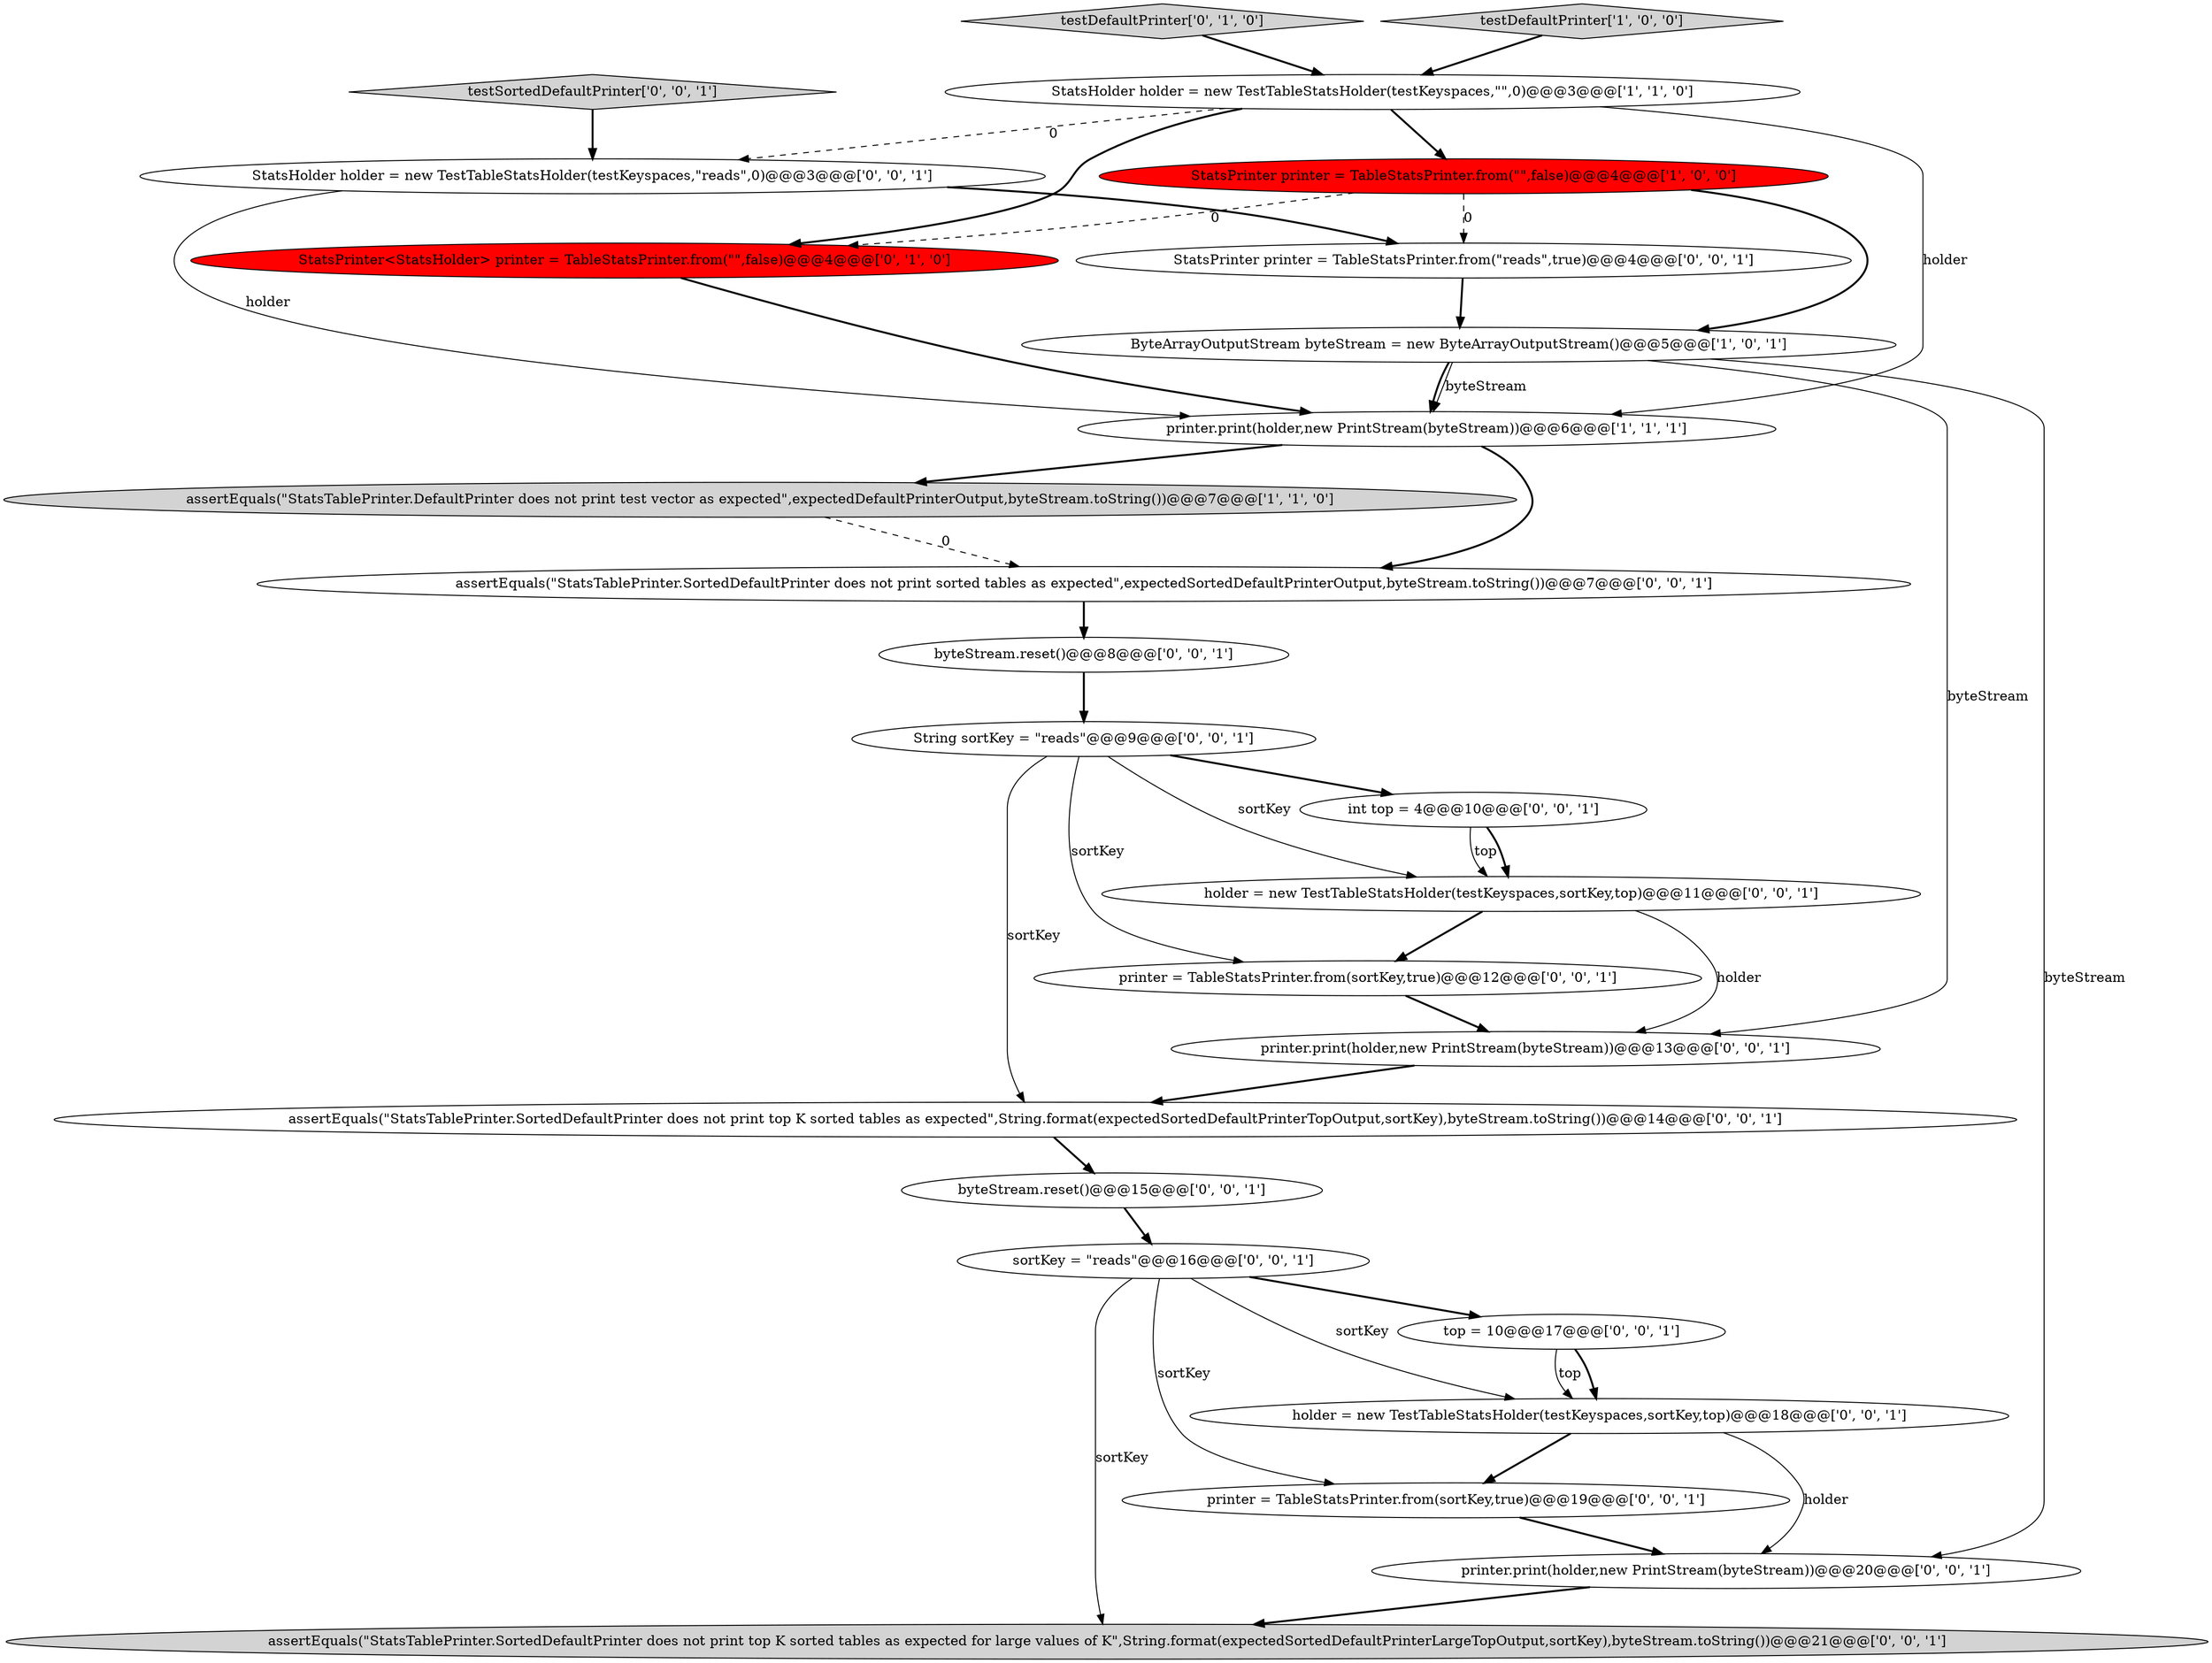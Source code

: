 digraph {
11 [style = filled, label = "byteStream.reset()@@@15@@@['0', '0', '1']", fillcolor = white, shape = ellipse image = "AAA0AAABBB3BBB"];
8 [style = filled, label = "String sortKey = \"reads\"@@@9@@@['0', '0', '1']", fillcolor = white, shape = ellipse image = "AAA0AAABBB3BBB"];
16 [style = filled, label = "holder = new TestTableStatsHolder(testKeyspaces,sortKey,top)@@@18@@@['0', '0', '1']", fillcolor = white, shape = ellipse image = "AAA0AAABBB3BBB"];
21 [style = filled, label = "assertEquals(\"StatsTablePrinter.SortedDefaultPrinter does not print top K sorted tables as expected\",String.format(expectedSortedDefaultPrinterTopOutput,sortKey),byteStream.toString())@@@14@@@['0', '0', '1']", fillcolor = white, shape = ellipse image = "AAA0AAABBB3BBB"];
14 [style = filled, label = "printer = TableStatsPrinter.from(sortKey,true)@@@19@@@['0', '0', '1']", fillcolor = white, shape = ellipse image = "AAA0AAABBB3BBB"];
4 [style = filled, label = "StatsPrinter printer = TableStatsPrinter.from(\"\",false)@@@4@@@['1', '0', '0']", fillcolor = red, shape = ellipse image = "AAA1AAABBB1BBB"];
5 [style = filled, label = "assertEquals(\"StatsTablePrinter.DefaultPrinter does not print test vector as expected\",expectedDefaultPrinterOutput,byteStream.toString())@@@7@@@['1', '1', '0']", fillcolor = lightgray, shape = ellipse image = "AAA0AAABBB1BBB"];
6 [style = filled, label = "StatsPrinter<StatsHolder> printer = TableStatsPrinter.from(\"\",false)@@@4@@@['0', '1', '0']", fillcolor = red, shape = ellipse image = "AAA1AAABBB2BBB"];
12 [style = filled, label = "assertEquals(\"StatsTablePrinter.SortedDefaultPrinter does not print sorted tables as expected\",expectedSortedDefaultPrinterOutput,byteStream.toString())@@@7@@@['0', '0', '1']", fillcolor = white, shape = ellipse image = "AAA0AAABBB3BBB"];
10 [style = filled, label = "StatsPrinter printer = TableStatsPrinter.from(\"reads\",true)@@@4@@@['0', '0', '1']", fillcolor = white, shape = ellipse image = "AAA0AAABBB3BBB"];
7 [style = filled, label = "testDefaultPrinter['0', '1', '0']", fillcolor = lightgray, shape = diamond image = "AAA0AAABBB2BBB"];
25 [style = filled, label = "printer.print(holder,new PrintStream(byteStream))@@@20@@@['0', '0', '1']", fillcolor = white, shape = ellipse image = "AAA0AAABBB3BBB"];
0 [style = filled, label = "testDefaultPrinter['1', '0', '0']", fillcolor = lightgray, shape = diamond image = "AAA0AAABBB1BBB"];
13 [style = filled, label = "int top = 4@@@10@@@['0', '0', '1']", fillcolor = white, shape = ellipse image = "AAA0AAABBB3BBB"];
19 [style = filled, label = "sortKey = \"reads\"@@@16@@@['0', '0', '1']", fillcolor = white, shape = ellipse image = "AAA0AAABBB3BBB"];
15 [style = filled, label = "assertEquals(\"StatsTablePrinter.SortedDefaultPrinter does not print top K sorted tables as expected for large values of K\",String.format(expectedSortedDefaultPrinterLargeTopOutput,sortKey),byteStream.toString())@@@21@@@['0', '0', '1']", fillcolor = lightgray, shape = ellipse image = "AAA0AAABBB3BBB"];
17 [style = filled, label = "printer.print(holder,new PrintStream(byteStream))@@@13@@@['0', '0', '1']", fillcolor = white, shape = ellipse image = "AAA0AAABBB3BBB"];
22 [style = filled, label = "top = 10@@@17@@@['0', '0', '1']", fillcolor = white, shape = ellipse image = "AAA0AAABBB3BBB"];
9 [style = filled, label = "printer = TableStatsPrinter.from(sortKey,true)@@@12@@@['0', '0', '1']", fillcolor = white, shape = ellipse image = "AAA0AAABBB3BBB"];
18 [style = filled, label = "StatsHolder holder = new TestTableStatsHolder(testKeyspaces,\"reads\",0)@@@3@@@['0', '0', '1']", fillcolor = white, shape = ellipse image = "AAA0AAABBB3BBB"];
24 [style = filled, label = "testSortedDefaultPrinter['0', '0', '1']", fillcolor = lightgray, shape = diamond image = "AAA0AAABBB3BBB"];
20 [style = filled, label = "byteStream.reset()@@@8@@@['0', '0', '1']", fillcolor = white, shape = ellipse image = "AAA0AAABBB3BBB"];
23 [style = filled, label = "holder = new TestTableStatsHolder(testKeyspaces,sortKey,top)@@@11@@@['0', '0', '1']", fillcolor = white, shape = ellipse image = "AAA0AAABBB3BBB"];
2 [style = filled, label = "StatsHolder holder = new TestTableStatsHolder(testKeyspaces,\"\",0)@@@3@@@['1', '1', '0']", fillcolor = white, shape = ellipse image = "AAA0AAABBB1BBB"];
3 [style = filled, label = "printer.print(holder,new PrintStream(byteStream))@@@6@@@['1', '1', '1']", fillcolor = white, shape = ellipse image = "AAA0AAABBB1BBB"];
1 [style = filled, label = "ByteArrayOutputStream byteStream = new ByteArrayOutputStream()@@@5@@@['1', '0', '1']", fillcolor = white, shape = ellipse image = "AAA0AAABBB1BBB"];
6->3 [style = bold, label=""];
5->12 [style = dashed, label="0"];
14->25 [style = bold, label=""];
19->15 [style = solid, label="sortKey"];
23->17 [style = solid, label="holder"];
2->3 [style = solid, label="holder"];
19->16 [style = solid, label="sortKey"];
22->16 [style = bold, label=""];
2->6 [style = bold, label=""];
16->25 [style = solid, label="holder"];
0->2 [style = bold, label=""];
1->3 [style = solid, label="byteStream"];
1->3 [style = bold, label=""];
12->20 [style = bold, label=""];
9->17 [style = bold, label=""];
18->3 [style = solid, label="holder"];
3->12 [style = bold, label=""];
11->19 [style = bold, label=""];
4->6 [style = dashed, label="0"];
2->4 [style = bold, label=""];
24->18 [style = bold, label=""];
3->5 [style = bold, label=""];
20->8 [style = bold, label=""];
8->21 [style = solid, label="sortKey"];
8->9 [style = solid, label="sortKey"];
18->10 [style = bold, label=""];
21->11 [style = bold, label=""];
7->2 [style = bold, label=""];
13->23 [style = solid, label="top"];
13->23 [style = bold, label=""];
2->18 [style = dashed, label="0"];
25->15 [style = bold, label=""];
1->25 [style = solid, label="byteStream"];
19->14 [style = solid, label="sortKey"];
16->14 [style = bold, label=""];
4->1 [style = bold, label=""];
8->23 [style = solid, label="sortKey"];
4->10 [style = dashed, label="0"];
10->1 [style = bold, label=""];
23->9 [style = bold, label=""];
19->22 [style = bold, label=""];
17->21 [style = bold, label=""];
1->17 [style = solid, label="byteStream"];
8->13 [style = bold, label=""];
22->16 [style = solid, label="top"];
}

